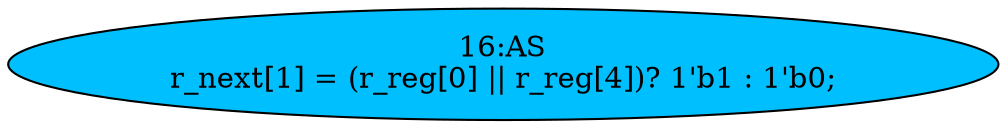 strict digraph "" {
	node [label="\N"];
	"16:AS"	[ast="<pyverilog.vparser.ast.Assign object at 0x7f6c2d9add10>",
		def_var="['r_next']",
		fillcolor=deepskyblue,
		label="16:AS
r_next[1] = (r_reg[0] || r_reg[4])? 1'b1 : 1'b0;",
		statements="[]",
		style=filled,
		typ=Assign,
		use_var="['r_reg', 'r_reg']"];
}
